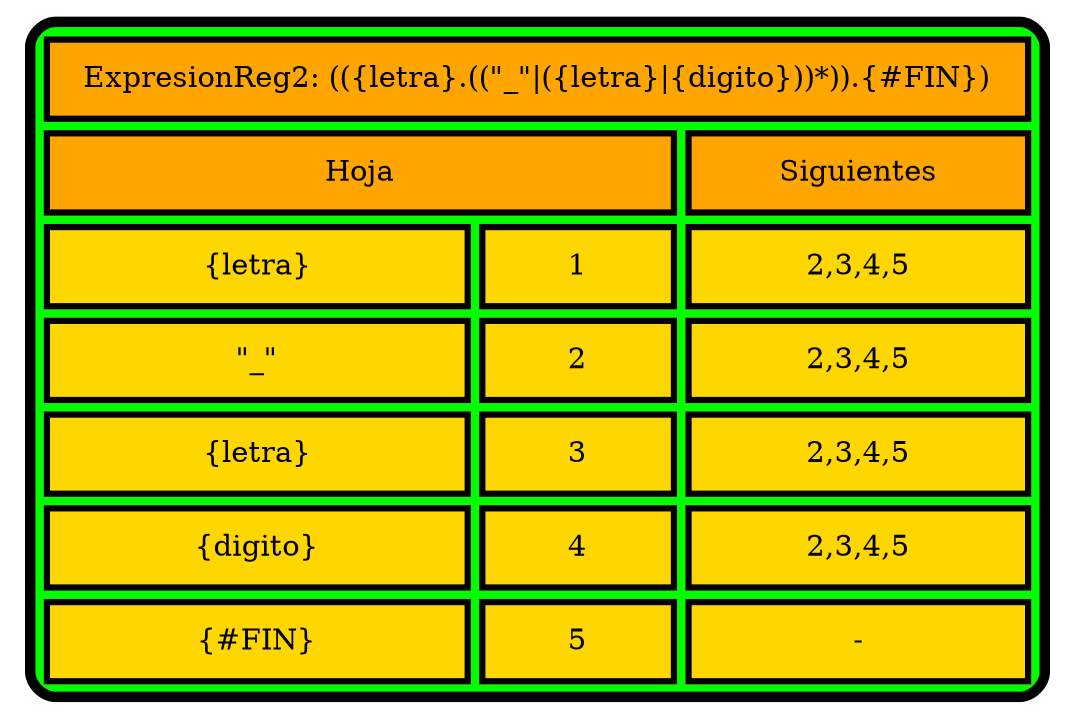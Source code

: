 digraph G { 
  label=<
 <TABLE border="5" cellspacing="4" cellpadding="10" style="rounded" bgcolor="green" gradientangle="315">
<TR>
<TD border="3"  colspan="4" bgcolor="orange">ExpresionReg2: (({letra}.(("_"|({letra}|{digito}))*)).{#FIN})</TD>
</TR><TR>
<TD border="3"  colspan="2" bgcolor="orange">Hoja</TD>
<TD border="3"  colspan="2" bgcolor="orange">Siguientes</TD>
</TR><TR>
<TD border="3"  bgcolor="gold">{letra}</TD>
<TD border="3"  bgcolor="gold">1</TD>
<TD border="3"  colspan="2" bgcolor="gold">2,3,4,5</TD>
</TR><TR>
<TD border="3"  bgcolor="gold">"_"</TD>
<TD border="3"  bgcolor="gold">2</TD>
<TD border="3"  colspan="2" bgcolor="gold">2,3,4,5</TD>
</TR><TR>
<TD border="3"  bgcolor="gold">{letra}</TD>
<TD border="3"  bgcolor="gold">3</TD>
<TD border="3"  colspan="2" bgcolor="gold">2,3,4,5</TD>
</TR><TR>
<TD border="3"  bgcolor="gold">{digito}</TD>
<TD border="3"  bgcolor="gold">4</TD>
<TD border="3"  colspan="2" bgcolor="gold">2,3,4,5</TD>
</TR><TR>
<TD border="3"  bgcolor="gold">{#FIN}</TD>
<TD border="3"  bgcolor="gold">5</TD>
<TD border="3"  colspan="2" bgcolor="gold">-</TD>
</TR></TABLE>>


}